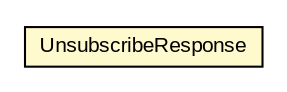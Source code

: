 #!/usr/local/bin/dot
#
# Class diagram 
# Generated by UMLGraph version R5_6-24-gf6e263 (http://www.umlgraph.org/)
#

digraph G {
	edge [fontname="arial",fontsize=10,labelfontname="arial",labelfontsize=10];
	node [fontname="arial",fontsize=10,shape=plaintext];
	nodesep=0.25;
	ranksep=0.5;
	// org.oasis_open.docs.wsn.b_2.UnsubscribeResponse
	c1266198 [label=<<table title="org.oasis_open.docs.wsn.b_2.UnsubscribeResponse" border="0" cellborder="1" cellspacing="0" cellpadding="2" port="p" bgcolor="lemonChiffon" href="./UnsubscribeResponse.html">
		<tr><td><table border="0" cellspacing="0" cellpadding="1">
<tr><td align="center" balign="center"> UnsubscribeResponse </td></tr>
		</table></td></tr>
		</table>>, URL="./UnsubscribeResponse.html", fontname="arial", fontcolor="black", fontsize=10.0];
}

